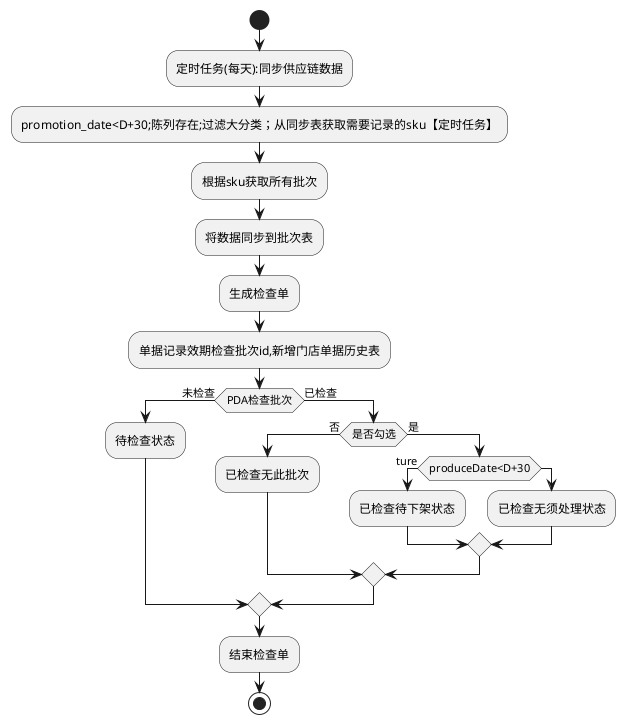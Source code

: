 @startuml

start
:定时任务(每天):同步供应链数据;
:promotion_date<D+30;陈列存在;过滤大分类；从同步表获取需要记录的sku【定时任务】;
    :根据sku获取所有批次;
    :将数据同步到批次表;
    :生成检查单;
    :单据记录效期检查批次id,新增门店单据历史表;
    if(PDA检查批次)then(未检查)
    :待检查状态;
    else(已检查)
    if(是否勾选)then(否)
    :已检查无此批次;
    else(是)
    if(produceDate<D+30)then(ture)
    :已检查待下架状态;
    else()
    :已检查无须处理状态;
  endif
endif
endif
:结束检查单;
stop

@enduml